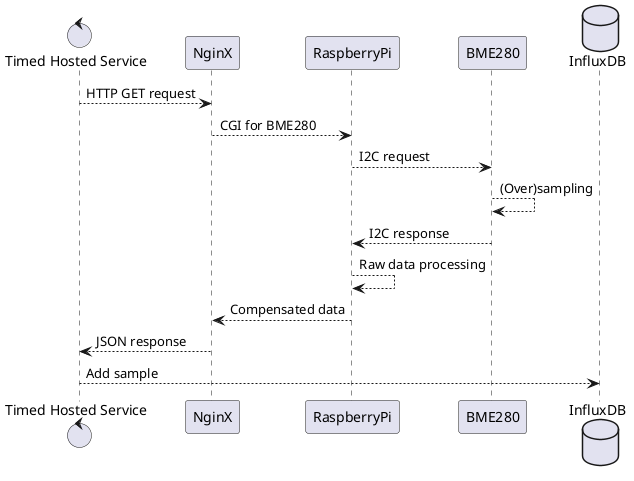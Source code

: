@startuml THPPollSeq

control     "Timed Hosted Service" as tmhs
participant NginX
participant RaspberryPi as rpi
participant BME280
database    InfluxDB

tmhs   --> NginX    : HTTP GET request
NginX  --> rpi      : CGI for BME280
rpi    --> BME280   : I2C request
BME280 --> BME280   : (Over)sampling
BME280 --> rpi      : I2C response
rpi    --> rpi      : Raw data processing
rpi    --> NginX    : Compensated data
NginX  --> tmhs     : JSON response
tmhs   --> InfluxDB : Add sample

@enduml
